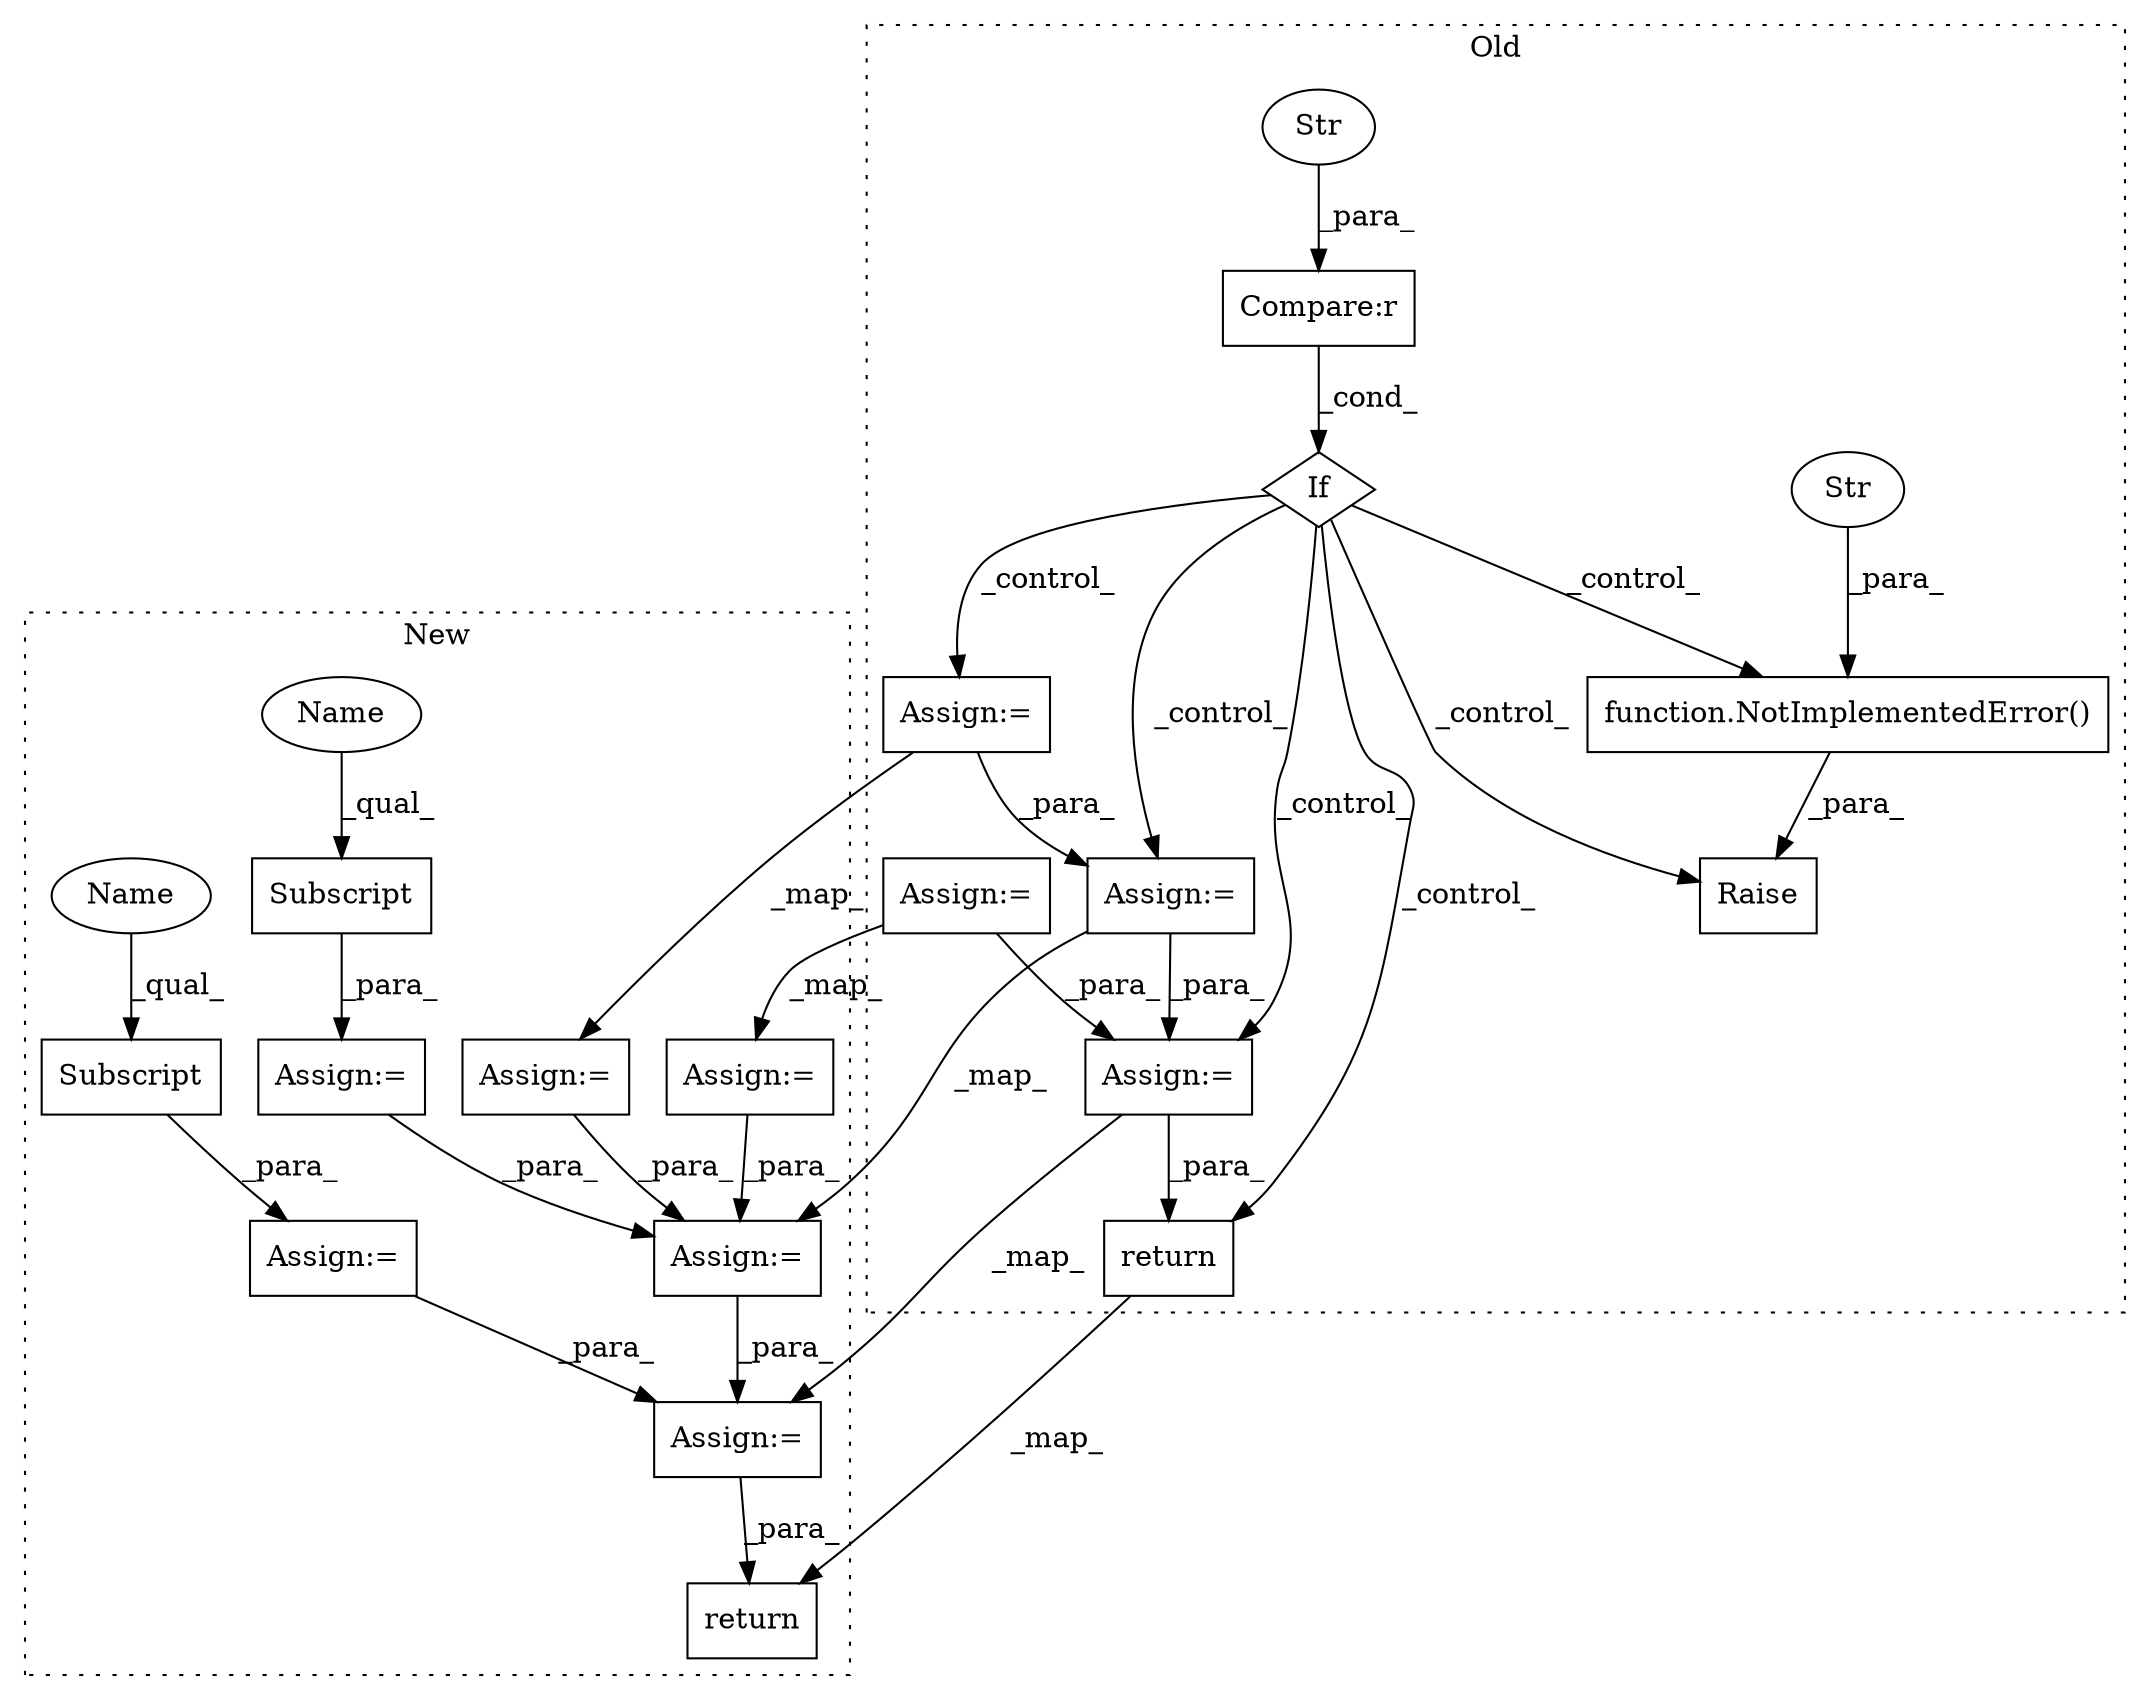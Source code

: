 digraph G {
subgraph cluster0 {
1 [label="function.NotImplementedError()" a="75" s="6927,6988" l="20,1" shape="box"];
3 [label="Raise" a="91" s="6921" l="6" shape="box"];
4 [label="Str" a="66" s="6947" l="41" shape="ellipse"];
5 [label="If" a="96" s="6663" l="0" shape="diamond"];
6 [label="Compare:r" a="40" s="6663" l="22" shape="box"];
7 [label="Str" a="66" s="6681" l="4" shape="ellipse"];
12 [label="return" a="93" s="6883" l="7" shape="box"];
13 [label="Assign:=" a="68" s="6163" l="3" shape="box"];
15 [label="Assign:=" a="68" s="6835" l="3" shape="box"];
18 [label="Assign:=" a="68" s="6712" l="3" shape="box"];
19 [label="Assign:=" a="68" s="6760" l="3" shape="box"];
label = "Old";
style="dotted";
}
subgraph cluster1 {
2 [label="Subscript" a="63" s="5468,0" l="29,0" shape="box"];
8 [label="Subscript" a="63" s="5309,0" l="26,0" shape="box"];
9 [label="Assign:=" a="68" s="5306" l="3" shape="box"];
10 [label="Assign:=" a="68" s="5465" l="3" shape="box"];
11 [label="return" a="93" s="6174" l="7" shape="box"];
14 [label="Assign:=" a="68" s="5356" l="3" shape="box"];
16 [label="Assign:=" a="68" s="6126" l="3" shape="box"];
17 [label="Assign:=" a="68" s="6003" l="3" shape="box"];
20 [label="Assign:=" a="68" s="6051" l="3" shape="box"];
21 [label="Name" a="87" s="5468" l="11" shape="ellipse"];
22 [label="Name" a="87" s="5309" l="11" shape="ellipse"];
label = "New";
style="dotted";
}
1 -> 3 [label="_para_"];
2 -> 10 [label="_para_"];
4 -> 1 [label="_para_"];
5 -> 12 [label="_control_"];
5 -> 3 [label="_control_"];
5 -> 19 [label="_control_"];
5 -> 18 [label="_control_"];
5 -> 1 [label="_control_"];
5 -> 15 [label="_control_"];
6 -> 5 [label="_cond_"];
7 -> 6 [label="_para_"];
8 -> 9 [label="_para_"];
9 -> 20 [label="_para_"];
10 -> 16 [label="_para_"];
12 -> 11 [label="_map_"];
13 -> 14 [label="_map_"];
13 -> 15 [label="_para_"];
14 -> 20 [label="_para_"];
15 -> 16 [label="_map_"];
15 -> 12 [label="_para_"];
16 -> 11 [label="_para_"];
17 -> 20 [label="_para_"];
18 -> 17 [label="_map_"];
18 -> 19 [label="_para_"];
19 -> 20 [label="_map_"];
19 -> 15 [label="_para_"];
20 -> 16 [label="_para_"];
21 -> 2 [label="_qual_"];
22 -> 8 [label="_qual_"];
}